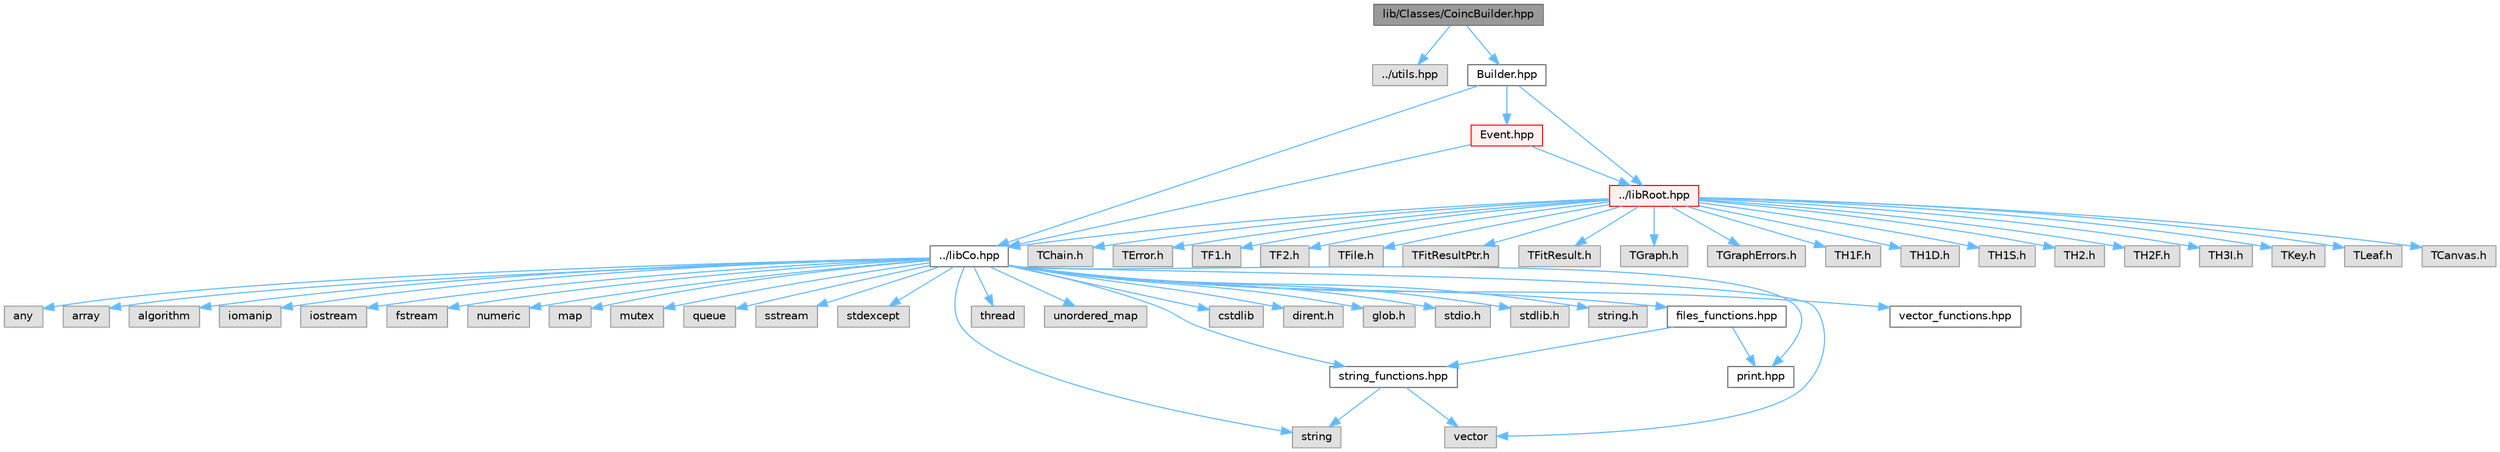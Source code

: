 digraph "lib/Classes/CoincBuilder.hpp"
{
 // LATEX_PDF_SIZE
  bgcolor="transparent";
  edge [fontname=Helvetica,fontsize=10,labelfontname=Helvetica,labelfontsize=10];
  node [fontname=Helvetica,fontsize=10,shape=box,height=0.2,width=0.4];
  Node1 [id="Node000001",label="lib/Classes/CoincBuilder.hpp",height=0.2,width=0.4,color="gray40", fillcolor="grey60", style="filled", fontcolor="black",tooltip=" "];
  Node1 -> Node2 [id="edge1_Node000001_Node000002",color="steelblue1",style="solid",tooltip=" "];
  Node2 [id="Node000002",label="../utils.hpp",height=0.2,width=0.4,color="grey60", fillcolor="#E0E0E0", style="filled",tooltip=" "];
  Node1 -> Node3 [id="edge2_Node000001_Node000003",color="steelblue1",style="solid",tooltip=" "];
  Node3 [id="Node000003",label="Builder.hpp",height=0.2,width=0.4,color="grey40", fillcolor="white", style="filled",URL="$_builder_8hpp.html",tooltip=" "];
  Node3 -> Node4 [id="edge3_Node000003_Node000004",color="steelblue1",style="solid",tooltip=" "];
  Node4 [id="Node000004",label="../libCo.hpp",height=0.2,width=0.4,color="grey40", fillcolor="white", style="filled",URL="$lib_co_8hpp.html",tooltip=" "];
  Node4 -> Node5 [id="edge4_Node000004_Node000005",color="steelblue1",style="solid",tooltip=" "];
  Node5 [id="Node000005",label="any",height=0.2,width=0.4,color="grey60", fillcolor="#E0E0E0", style="filled",tooltip=" "];
  Node4 -> Node6 [id="edge5_Node000004_Node000006",color="steelblue1",style="solid",tooltip=" "];
  Node6 [id="Node000006",label="array",height=0.2,width=0.4,color="grey60", fillcolor="#E0E0E0", style="filled",tooltip=" "];
  Node4 -> Node7 [id="edge6_Node000004_Node000007",color="steelblue1",style="solid",tooltip=" "];
  Node7 [id="Node000007",label="algorithm",height=0.2,width=0.4,color="grey60", fillcolor="#E0E0E0", style="filled",tooltip=" "];
  Node4 -> Node8 [id="edge7_Node000004_Node000008",color="steelblue1",style="solid",tooltip=" "];
  Node8 [id="Node000008",label="iomanip",height=0.2,width=0.4,color="grey60", fillcolor="#E0E0E0", style="filled",tooltip=" "];
  Node4 -> Node9 [id="edge8_Node000004_Node000009",color="steelblue1",style="solid",tooltip=" "];
  Node9 [id="Node000009",label="iostream",height=0.2,width=0.4,color="grey60", fillcolor="#E0E0E0", style="filled",tooltip=" "];
  Node4 -> Node10 [id="edge9_Node000004_Node000010",color="steelblue1",style="solid",tooltip=" "];
  Node10 [id="Node000010",label="fstream",height=0.2,width=0.4,color="grey60", fillcolor="#E0E0E0", style="filled",tooltip=" "];
  Node4 -> Node11 [id="edge10_Node000004_Node000011",color="steelblue1",style="solid",tooltip=" "];
  Node11 [id="Node000011",label="numeric",height=0.2,width=0.4,color="grey60", fillcolor="#E0E0E0", style="filled",tooltip=" "];
  Node4 -> Node12 [id="edge11_Node000004_Node000012",color="steelblue1",style="solid",tooltip=" "];
  Node12 [id="Node000012",label="map",height=0.2,width=0.4,color="grey60", fillcolor="#E0E0E0", style="filled",tooltip=" "];
  Node4 -> Node13 [id="edge12_Node000004_Node000013",color="steelblue1",style="solid",tooltip=" "];
  Node13 [id="Node000013",label="mutex",height=0.2,width=0.4,color="grey60", fillcolor="#E0E0E0", style="filled",tooltip=" "];
  Node4 -> Node14 [id="edge13_Node000004_Node000014",color="steelblue1",style="solid",tooltip=" "];
  Node14 [id="Node000014",label="queue",height=0.2,width=0.4,color="grey60", fillcolor="#E0E0E0", style="filled",tooltip=" "];
  Node4 -> Node15 [id="edge14_Node000004_Node000015",color="steelblue1",style="solid",tooltip=" "];
  Node15 [id="Node000015",label="sstream",height=0.2,width=0.4,color="grey60", fillcolor="#E0E0E0", style="filled",tooltip=" "];
  Node4 -> Node16 [id="edge15_Node000004_Node000016",color="steelblue1",style="solid",tooltip=" "];
  Node16 [id="Node000016",label="stdexcept",height=0.2,width=0.4,color="grey60", fillcolor="#E0E0E0", style="filled",tooltip=" "];
  Node4 -> Node17 [id="edge16_Node000004_Node000017",color="steelblue1",style="solid",tooltip=" "];
  Node17 [id="Node000017",label="string",height=0.2,width=0.4,color="grey60", fillcolor="#E0E0E0", style="filled",tooltip=" "];
  Node4 -> Node18 [id="edge17_Node000004_Node000018",color="steelblue1",style="solid",tooltip=" "];
  Node18 [id="Node000018",label="thread",height=0.2,width=0.4,color="grey60", fillcolor="#E0E0E0", style="filled",tooltip=" "];
  Node4 -> Node19 [id="edge18_Node000004_Node000019",color="steelblue1",style="solid",tooltip=" "];
  Node19 [id="Node000019",label="unordered_map",height=0.2,width=0.4,color="grey60", fillcolor="#E0E0E0", style="filled",tooltip=" "];
  Node4 -> Node20 [id="edge19_Node000004_Node000020",color="steelblue1",style="solid",tooltip=" "];
  Node20 [id="Node000020",label="vector",height=0.2,width=0.4,color="grey60", fillcolor="#E0E0E0", style="filled",tooltip=" "];
  Node4 -> Node21 [id="edge20_Node000004_Node000021",color="steelblue1",style="solid",tooltip=" "];
  Node21 [id="Node000021",label="cstdlib",height=0.2,width=0.4,color="grey60", fillcolor="#E0E0E0", style="filled",tooltip=" "];
  Node4 -> Node22 [id="edge21_Node000004_Node000022",color="steelblue1",style="solid",tooltip=" "];
  Node22 [id="Node000022",label="dirent.h",height=0.2,width=0.4,color="grey60", fillcolor="#E0E0E0", style="filled",tooltip=" "];
  Node4 -> Node23 [id="edge22_Node000004_Node000023",color="steelblue1",style="solid",tooltip=" "];
  Node23 [id="Node000023",label="glob.h",height=0.2,width=0.4,color="grey60", fillcolor="#E0E0E0", style="filled",tooltip=" "];
  Node4 -> Node24 [id="edge23_Node000004_Node000024",color="steelblue1",style="solid",tooltip=" "];
  Node24 [id="Node000024",label="stdio.h",height=0.2,width=0.4,color="grey60", fillcolor="#E0E0E0", style="filled",tooltip=" "];
  Node4 -> Node25 [id="edge24_Node000004_Node000025",color="steelblue1",style="solid",tooltip=" "];
  Node25 [id="Node000025",label="stdlib.h",height=0.2,width=0.4,color="grey60", fillcolor="#E0E0E0", style="filled",tooltip=" "];
  Node4 -> Node26 [id="edge25_Node000004_Node000026",color="steelblue1",style="solid",tooltip=" "];
  Node26 [id="Node000026",label="string.h",height=0.2,width=0.4,color="grey60", fillcolor="#E0E0E0", style="filled",tooltip=" "];
  Node4 -> Node27 [id="edge26_Node000004_Node000027",color="steelblue1",style="solid",tooltip=" "];
  Node27 [id="Node000027",label="print.hpp",height=0.2,width=0.4,color="grey40", fillcolor="white", style="filled",URL="$print_8hpp.html",tooltip=" "];
  Node4 -> Node28 [id="edge27_Node000004_Node000028",color="steelblue1",style="solid",tooltip=" "];
  Node28 [id="Node000028",label="string_functions.hpp",height=0.2,width=0.4,color="grey40", fillcolor="white", style="filled",URL="$string__functions_8hpp.html",tooltip=" "];
  Node28 -> Node20 [id="edge28_Node000028_Node000020",color="steelblue1",style="solid",tooltip=" "];
  Node28 -> Node17 [id="edge29_Node000028_Node000017",color="steelblue1",style="solid",tooltip=" "];
  Node4 -> Node29 [id="edge30_Node000004_Node000029",color="steelblue1",style="solid",tooltip=" "];
  Node29 [id="Node000029",label="files_functions.hpp",height=0.2,width=0.4,color="grey40", fillcolor="white", style="filled",URL="$files__functions_8hpp.html",tooltip=" "];
  Node29 -> Node27 [id="edge31_Node000029_Node000027",color="steelblue1",style="solid",tooltip=" "];
  Node29 -> Node28 [id="edge32_Node000029_Node000028",color="steelblue1",style="solid",tooltip=" "];
  Node4 -> Node30 [id="edge33_Node000004_Node000030",color="steelblue1",style="solid",tooltip=" "];
  Node30 [id="Node000030",label="vector_functions.hpp",height=0.2,width=0.4,color="grey40", fillcolor="white", style="filled",URL="$vector__functions_8hpp.html",tooltip=" "];
  Node3 -> Node31 [id="edge34_Node000003_Node000031",color="steelblue1",style="solid",tooltip=" "];
  Node31 [id="Node000031",label="../libRoot.hpp",height=0.2,width=0.4,color="red", fillcolor="#FFF0F0", style="filled",URL="$lib_root_8hpp.html",tooltip=" "];
  Node31 -> Node4 [id="edge35_Node000031_Node000004",color="steelblue1",style="solid",tooltip=" "];
  Node31 -> Node32 [id="edge36_Node000031_Node000032",color="steelblue1",style="solid",tooltip=" "];
  Node32 [id="Node000032",label="TCanvas.h",height=0.2,width=0.4,color="grey60", fillcolor="#E0E0E0", style="filled",tooltip=" "];
  Node31 -> Node33 [id="edge37_Node000031_Node000033",color="steelblue1",style="solid",tooltip=" "];
  Node33 [id="Node000033",label="TChain.h",height=0.2,width=0.4,color="grey60", fillcolor="#E0E0E0", style="filled",tooltip=" "];
  Node31 -> Node34 [id="edge38_Node000031_Node000034",color="steelblue1",style="solid",tooltip=" "];
  Node34 [id="Node000034",label="TError.h",height=0.2,width=0.4,color="grey60", fillcolor="#E0E0E0", style="filled",tooltip=" "];
  Node31 -> Node35 [id="edge39_Node000031_Node000035",color="steelblue1",style="solid",tooltip=" "];
  Node35 [id="Node000035",label="TF1.h",height=0.2,width=0.4,color="grey60", fillcolor="#E0E0E0", style="filled",tooltip=" "];
  Node31 -> Node36 [id="edge40_Node000031_Node000036",color="steelblue1",style="solid",tooltip=" "];
  Node36 [id="Node000036",label="TF2.h",height=0.2,width=0.4,color="grey60", fillcolor="#E0E0E0", style="filled",tooltip=" "];
  Node31 -> Node37 [id="edge41_Node000031_Node000037",color="steelblue1",style="solid",tooltip=" "];
  Node37 [id="Node000037",label="TFile.h",height=0.2,width=0.4,color="grey60", fillcolor="#E0E0E0", style="filled",tooltip=" "];
  Node31 -> Node38 [id="edge42_Node000031_Node000038",color="steelblue1",style="solid",tooltip=" "];
  Node38 [id="Node000038",label="TFitResultPtr.h",height=0.2,width=0.4,color="grey60", fillcolor="#E0E0E0", style="filled",tooltip=" "];
  Node31 -> Node39 [id="edge43_Node000031_Node000039",color="steelblue1",style="solid",tooltip=" "];
  Node39 [id="Node000039",label="TFitResult.h",height=0.2,width=0.4,color="grey60", fillcolor="#E0E0E0", style="filled",tooltip=" "];
  Node31 -> Node40 [id="edge44_Node000031_Node000040",color="steelblue1",style="solid",tooltip=" "];
  Node40 [id="Node000040",label="TGraph.h",height=0.2,width=0.4,color="grey60", fillcolor="#E0E0E0", style="filled",tooltip=" "];
  Node31 -> Node41 [id="edge45_Node000031_Node000041",color="steelblue1",style="solid",tooltip=" "];
  Node41 [id="Node000041",label="TGraphErrors.h",height=0.2,width=0.4,color="grey60", fillcolor="#E0E0E0", style="filled",tooltip=" "];
  Node31 -> Node42 [id="edge46_Node000031_Node000042",color="steelblue1",style="solid",tooltip=" "];
  Node42 [id="Node000042",label="TH1F.h",height=0.2,width=0.4,color="grey60", fillcolor="#E0E0E0", style="filled",tooltip=" "];
  Node31 -> Node43 [id="edge47_Node000031_Node000043",color="steelblue1",style="solid",tooltip=" "];
  Node43 [id="Node000043",label="TH1D.h",height=0.2,width=0.4,color="grey60", fillcolor="#E0E0E0", style="filled",tooltip=" "];
  Node31 -> Node44 [id="edge48_Node000031_Node000044",color="steelblue1",style="solid",tooltip=" "];
  Node44 [id="Node000044",label="TH1S.h",height=0.2,width=0.4,color="grey60", fillcolor="#E0E0E0", style="filled",tooltip=" "];
  Node31 -> Node45 [id="edge49_Node000031_Node000045",color="steelblue1",style="solid",tooltip=" "];
  Node45 [id="Node000045",label="TH2.h",height=0.2,width=0.4,color="grey60", fillcolor="#E0E0E0", style="filled",tooltip=" "];
  Node31 -> Node46 [id="edge50_Node000031_Node000046",color="steelblue1",style="solid",tooltip=" "];
  Node46 [id="Node000046",label="TH2F.h",height=0.2,width=0.4,color="grey60", fillcolor="#E0E0E0", style="filled",tooltip=" "];
  Node31 -> Node47 [id="edge51_Node000031_Node000047",color="steelblue1",style="solid",tooltip=" "];
  Node47 [id="Node000047",label="TH3I.h",height=0.2,width=0.4,color="grey60", fillcolor="#E0E0E0", style="filled",tooltip=" "];
  Node31 -> Node48 [id="edge52_Node000031_Node000048",color="steelblue1",style="solid",tooltip=" "];
  Node48 [id="Node000048",label="TKey.h",height=0.2,width=0.4,color="grey60", fillcolor="#E0E0E0", style="filled",tooltip=" "];
  Node31 -> Node49 [id="edge53_Node000031_Node000049",color="steelblue1",style="solid",tooltip=" "];
  Node49 [id="Node000049",label="TLeaf.h",height=0.2,width=0.4,color="grey60", fillcolor="#E0E0E0", style="filled",tooltip=" "];
  Node3 -> Node61 [id="edge54_Node000003_Node000061",color="steelblue1",style="solid",tooltip=" "];
  Node61 [id="Node000061",label="Event.hpp",height=0.2,width=0.4,color="red", fillcolor="#FFF0F0", style="filled",URL="$_event_8hpp.html",tooltip=" "];
  Node61 -> Node4 [id="edge55_Node000061_Node000004",color="steelblue1",style="solid",tooltip=" "];
  Node61 -> Node31 [id="edge56_Node000061_Node000031",color="steelblue1",style="solid",tooltip=" "];
}
